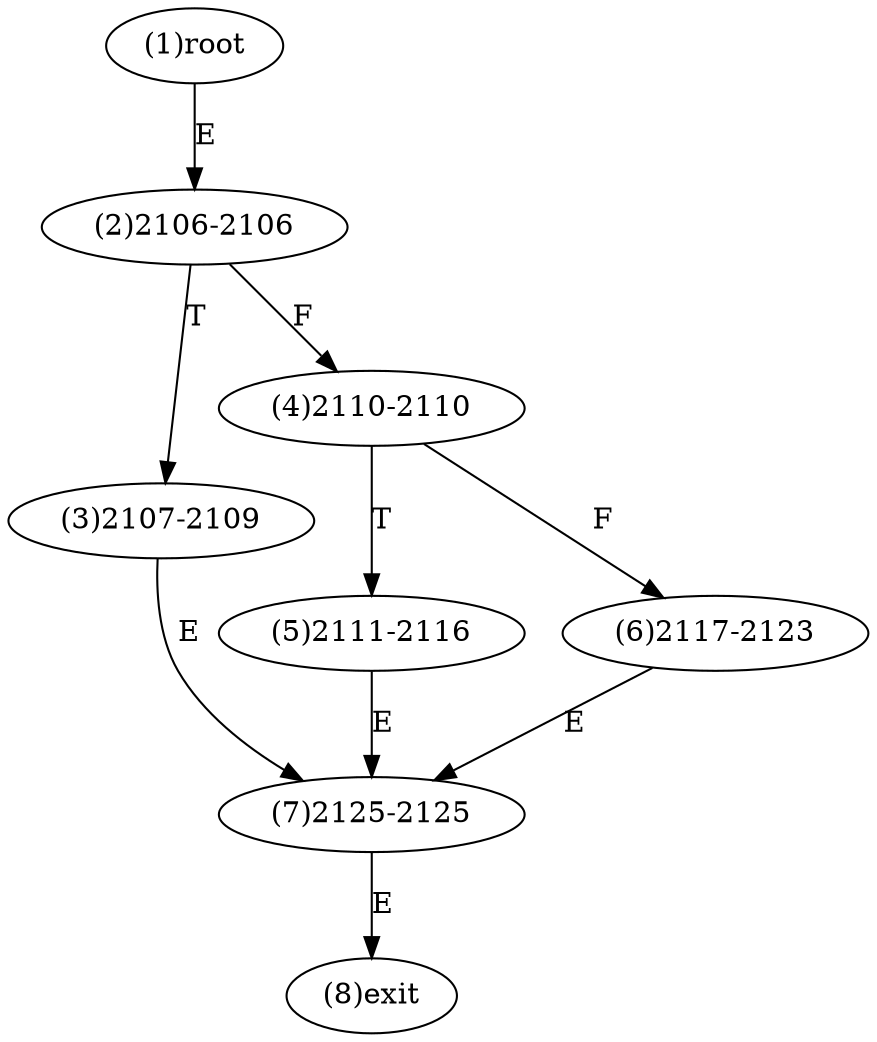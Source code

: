 digraph "" { 
1[ label="(1)root"];
2[ label="(2)2106-2106"];
3[ label="(3)2107-2109"];
4[ label="(4)2110-2110"];
5[ label="(5)2111-2116"];
6[ label="(6)2117-2123"];
7[ label="(7)2125-2125"];
8[ label="(8)exit"];
1->2[ label="E"];
2->4[ label="F"];
2->3[ label="T"];
3->7[ label="E"];
4->6[ label="F"];
4->5[ label="T"];
5->7[ label="E"];
6->7[ label="E"];
7->8[ label="E"];
}